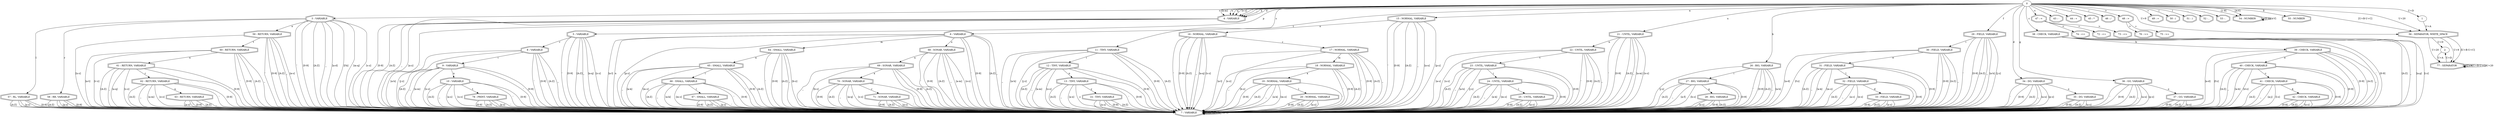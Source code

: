 digraph DFA {
    state0 [label="0"];
    state1 [label="1"];
    state2 [label="2"];
    state3 [label="3 : VARIABLE",shape=doubleoctagon];
    state4 [label="4 : VARIABLE",shape=doubleoctagon];
    state5 [label="5 : VARIABLE",shape=doubleoctagon];
    state6 [label="6 : VARIABLE",shape=doubleoctagon];
    state7 [label="7 : VARIABLE",shape=doubleoctagon];
    state8 [label="8 : VARIABLE",shape=doubleoctagon];
    state9 [label="9 : VARIABLE",shape=doubleoctagon];
    state10 [label="10 : VARIABLE",shape=doubleoctagon];
    state11 [label="11 : TINY, VARIABLE",shape=doubleoctagon];
    state12 [label="12 : TINY, VARIABLE",shape=doubleoctagon];
    state13 [label="13 : TINY, VARIABLE",shape=doubleoctagon];
    state14 [label="14 : TINY, VARIABLE",shape=doubleoctagon];
    state15 [label="15 : NORMAL, VARIABLE",shape=doubleoctagon];
    state16 [label="16 : NORMAL, VARIABLE",shape=doubleoctagon];
    state17 [label="17 : NORMAL, VARIABLE",shape=doubleoctagon];
    state18 [label="18 : NORMAL, VARIABLE",shape=doubleoctagon];
    state19 [label="19 : NORMAL, VARIABLE",shape=doubleoctagon];
    state20 [label="20 : NORMAL, VARIABLE",shape=doubleoctagon];
    state21 [label="21 : UNTIL, VARIABLE",shape=doubleoctagon];
    state22 [label="22 : UNTIL, VARIABLE",shape=doubleoctagon];
    state23 [label="23 : UNTIL, VARIABLE",shape=doubleoctagon];
    state24 [label="24 : UNTIL, VARIABLE",shape=doubleoctagon];
    state25 [label="25 : UNTIL, VARIABLE",shape=doubleoctagon];
    state26 [label="26 : BIG, VARIABLE",shape=doubleoctagon];
    state27 [label="27 : BIG, VARIABLE",shape=doubleoctagon];
    state28 [label="28 : BIG, VARIABLE",shape=doubleoctagon];
    state29 [label="29 : FIELD, VARIABLE",shape=doubleoctagon];
    state30 [label="30 : FIELD, VARIABLE",shape=doubleoctagon];
    state31 [label="31 : FIELD, VARIABLE",shape=doubleoctagon];
    state32 [label="32 : FIELD, VARIABLE",shape=doubleoctagon];
    state33 [label="33 : FIELD, VARIABLE",shape=doubleoctagon];
    state34 [label="34 : DO, VARIABLE",shape=doubleoctagon];
    state35 [label="35 : DO, VARIABLE",shape=doubleoctagon];
    state36 [label="36 : GO, VARIABLE",shape=doubleoctagon];
    state37 [label="37 : GO, VARIABLE",shape=doubleoctagon];
    state38 [label="38 : CHECK, VARIABLE",shape=doubleoctagon];
    state39 [label="39 : CHECK, VARIABLE",shape=doubleoctagon];
    state40 [label="40 : CHECK, VARIABLE",shape=doubleoctagon];
    state41 [label="41 : CHECK, VARIABLE",shape=doubleoctagon];
    state42 [label="42 : CHECK, VARIABLE",shape=doubleoctagon];
    state43 [label="43 : -",shape=doubleoctagon];
    state44 [label="44 : +",shape=doubleoctagon];
    state45 [label="45 : *",shape=doubleoctagon];
    state46 [label="46 : /",shape=doubleoctagon];
    state47 [label="47 : \<",shape=doubleoctagon];
    state48 [label="48 : \>",shape=doubleoctagon];
    state49 [label="49 : =",shape=doubleoctagon];
    state50 [label="50 : (",shape=doubleoctagon];
    state51 [label="51 : )",shape=doubleoctagon];
    state52 [label="52 : ,",shape=doubleoctagon];
    state53 [label="53 : .",shape=doubleoctagon];
    state54 [label="54 : NUMBER",shape=doubleoctagon];
    state55 [label="55 : NUMBER",shape=doubleoctagon];
    state56 [label="56 : SEPARATOR, WHITE_SPACE",shape=doubleoctagon];
    state57 [label="57 : RL, VARIABLE",shape=doubleoctagon];
    state58 [label="58 : RR, VARIABLE",shape=doubleoctagon];
    state59 [label="59 : RETURN, VARIABLE",shape=doubleoctagon];
    state60 [label="60 : RETURN, VARIABLE",shape=doubleoctagon];
    state61 [label="61 : RETURN, VARIABLE",shape=doubleoctagon];
    state62 [label="62 : RETURN, VARIABLE",shape=doubleoctagon];
    state63 [label="63 : RETURN, VARIABLE",shape=doubleoctagon];
    state64 [label="64 : SMALL, VARIABLE",shape=doubleoctagon];
    state65 [label="65 : SMALL, VARIABLE",shape=doubleoctagon];
    state66 [label="66 : SMALL, VARIABLE",shape=doubleoctagon];
    state67 [label="67 : SMALL, VARIABLE",shape=doubleoctagon];
    state68 [label="68 : SONAR, VARIABLE",shape=doubleoctagon];
    state69 [label="69 : SONAR, VARIABLE",shape=doubleoctagon];
    state70 [label="70 : SONAR, VARIABLE",shape=doubleoctagon];
    state71 [label="71 : SONAR, VARIABLE",shape=doubleoctagon];
    state72 [label="72 : \<=",shape=doubleoctagon];
    state73 [label="73 : \<\>",shape=doubleoctagon];
    state74 [label="74 : \<\<",shape=doubleoctagon];
    state75 [label="75 : \>=",shape=doubleoctagon];
    state76 [label="76 : \>\>",shape=doubleoctagon];
    state77 [label="77 : SEPARATOR",shape=doubleoctagon];
    state78 [label="78 : PRINT, VARIABLE",shape=doubleoctagon];
    state0 -> state3 [label="r"];
    state0 -> state4 [label="'"];
    state0 -> state4 [label="_"];
    state0 -> state4 [label="a"];
    state0 -> state4 [label="e"];
    state0 -> state4 [label="[h-m]"];
    state0 -> state4 [label="o"];
    state0 -> state4 [label="q"];
    state0 -> state4 [label="[v-z]"];
    state0 -> state5 [label="p"];
    state0 -> state11 [label="t"];
    state0 -> state15 [label="n"];
    state0 -> state6 [label="s"];
    state0 -> state21 [label="u"];
    state0 -> state26 [label="b"];
    state0 -> state29 [label="f"];
    state0 -> state34 [label="d"];
    state0 -> state36 [label="g"];
    state0 -> state38 [label="c"];
    state0 -> state43 [label="-"];
    state0 -> state44 [label="+"];
    state0 -> state45 [label="*"];
    state0 -> state46 [label="/"];
    state0 -> state47 [label="\<"];
    state0 -> state48 [label="\>"];
    state0 -> state49 [label="="];
    state0 -> state50 [label="("];
    state0 -> state51 [label=")"];
    state0 -> state52 [label=","];
    state0 -> state53 [label="."];
    state0 -> state1 [label="U+D"];
    state0 -> state54 [label="[1-9]"];
    state0 -> state54 [label="[A-V]"];
    state0 -> state55 [label="0"];
    state0 -> state56 [label="U+9"];
    state0 -> state56 [label="[U+B-U+C]"];
    state0 -> state56 [label="U+20"];
    state1 -> state56 [label="U+A"];
    state2 -> state77 [label="U+A"];
    state3 -> state57 [label="l"];
    state3 -> state58 [label="r"];
    state3 -> state59 [label="e"];
    state3 -> state7 [label="'"];
    state3 -> state7 [label="[0-9]"];
    state3 -> state7 [label="[A-Z]"];
    state3 -> state7 [label="_"];
    state3 -> state7 [label="[a-d]"];
    state3 -> state7 [label="[f-k]"];
    state3 -> state7 [label="[m-q]"];
    state3 -> state7 [label="[s-z]"];
    state4 -> state7 [label="'"];
    state4 -> state7 [label="[0-9]"];
    state4 -> state7 [label="[A-Z]"];
    state4 -> state7 [label="_"];
    state4 -> state7 [label="[a-z]"];
    state5 -> state8 [label="r"];
    state5 -> state7 [label="'"];
    state5 -> state7 [label="[0-9]"];
    state5 -> state7 [label="[A-Z]"];
    state5 -> state7 [label="_"];
    state5 -> state7 [label="[a-q]"];
    state5 -> state7 [label="[s-z]"];
    state6 -> state64 [label="m"];
    state6 -> state68 [label="o"];
    state6 -> state7 [label="'"];
    state6 -> state7 [label="[0-9]"];
    state6 -> state7 [label="[A-Z]"];
    state6 -> state7 [label="_"];
    state6 -> state7 [label="[a-l]"];
    state6 -> state7 [label="n"];
    state6 -> state7 [label="[p-z]"];
    state7 -> state7 [label="'"];
    state7 -> state7 [label="[0-9]"];
    state7 -> state7 [label="[A-Z]"];
    state7 -> state7 [label="_"];
    state7 -> state7 [label="[a-z]"];
    state8 -> state9 [label="i"];
    state8 -> state7 [label="'"];
    state8 -> state7 [label="[0-9]"];
    state8 -> state7 [label="[A-Z]"];
    state8 -> state7 [label="_"];
    state8 -> state7 [label="[a-h]"];
    state8 -> state7 [label="[j-z]"];
    state9 -> state10 [label="n"];
    state9 -> state7 [label="'"];
    state9 -> state7 [label="[0-9]"];
    state9 -> state7 [label="[A-Z]"];
    state9 -> state7 [label="_"];
    state9 -> state7 [label="[a-m]"];
    state9 -> state7 [label="[o-z]"];
    state10 -> state78 [label="t"];
    state10 -> state7 [label="'"];
    state10 -> state7 [label="[0-9]"];
    state10 -> state7 [label="[A-Z]"];
    state10 -> state7 [label="_"];
    state10 -> state7 [label="[a-s]"];
    state10 -> state7 [label="[u-z]"];
    state11 -> state12 [label="i"];
    state11 -> state7 [label="'"];
    state11 -> state7 [label="[0-9]"];
    state11 -> state7 [label="[A-Z]"];
    state11 -> state7 [label="_"];
    state11 -> state7 [label="[a-h]"];
    state11 -> state7 [label="[j-z]"];
    state12 -> state13 [label="n"];
    state12 -> state7 [label="'"];
    state12 -> state7 [label="[0-9]"];
    state12 -> state7 [label="[A-Z]"];
    state12 -> state7 [label="_"];
    state12 -> state7 [label="[a-m]"];
    state12 -> state7 [label="[o-z]"];
    state13 -> state14 [label="y"];
    state13 -> state7 [label="'"];
    state13 -> state7 [label="[0-9]"];
    state13 -> state7 [label="[A-Z]"];
    state13 -> state7 [label="_"];
    state13 -> state7 [label="[a-x]"];
    state13 -> state7 [label="z"];
    state14 -> state7 [label="'"];
    state14 -> state7 [label="[0-9]"];
    state14 -> state7 [label="[A-Z]"];
    state14 -> state7 [label="_"];
    state14 -> state7 [label="[a-z]"];
    state15 -> state16 [label="o"];
    state15 -> state7 [label="'"];
    state15 -> state7 [label="[0-9]"];
    state15 -> state7 [label="[A-Z]"];
    state15 -> state7 [label="_"];
    state15 -> state7 [label="[a-n]"];
    state15 -> state7 [label="[p-z]"];
    state16 -> state17 [label="r"];
    state16 -> state7 [label="'"];
    state16 -> state7 [label="[0-9]"];
    state16 -> state7 [label="[A-Z]"];
    state16 -> state7 [label="_"];
    state16 -> state7 [label="[a-q]"];
    state16 -> state7 [label="[s-z]"];
    state17 -> state18 [label="m"];
    state17 -> state7 [label="'"];
    state17 -> state7 [label="[0-9]"];
    state17 -> state7 [label="[A-Z]"];
    state17 -> state7 [label="_"];
    state17 -> state7 [label="[a-l]"];
    state17 -> state7 [label="[n-z]"];
    state18 -> state19 [label="a"];
    state18 -> state7 [label="'"];
    state18 -> state7 [label="[0-9]"];
    state18 -> state7 [label="[A-Z]"];
    state18 -> state7 [label="_"];
    state18 -> state7 [label="[b-z]"];
    state19 -> state20 [label="l"];
    state19 -> state7 [label="'"];
    state19 -> state7 [label="[0-9]"];
    state19 -> state7 [label="[A-Z]"];
    state19 -> state7 [label="_"];
    state19 -> state7 [label="[a-k]"];
    state19 -> state7 [label="[m-z]"];
    state20 -> state7 [label="'"];
    state20 -> state7 [label="[0-9]"];
    state20 -> state7 [label="[A-Z]"];
    state20 -> state7 [label="_"];
    state20 -> state7 [label="[a-z]"];
    state21 -> state22 [label="n"];
    state21 -> state7 [label="'"];
    state21 -> state7 [label="[0-9]"];
    state21 -> state7 [label="[A-Z]"];
    state21 -> state7 [label="_"];
    state21 -> state7 [label="[a-m]"];
    state21 -> state7 [label="[o-z]"];
    state22 -> state23 [label="t"];
    state22 -> state7 [label="'"];
    state22 -> state7 [label="[0-9]"];
    state22 -> state7 [label="[A-Z]"];
    state22 -> state7 [label="_"];
    state22 -> state7 [label="[a-s]"];
    state22 -> state7 [label="[u-z]"];
    state23 -> state24 [label="i"];
    state23 -> state7 [label="'"];
    state23 -> state7 [label="[0-9]"];
    state23 -> state7 [label="[A-Z]"];
    state23 -> state7 [label="_"];
    state23 -> state7 [label="[a-h]"];
    state23 -> state7 [label="[j-z]"];
    state24 -> state25 [label="l"];
    state24 -> state7 [label="'"];
    state24 -> state7 [label="[0-9]"];
    state24 -> state7 [label="[A-Z]"];
    state24 -> state7 [label="_"];
    state24 -> state7 [label="[a-k]"];
    state24 -> state7 [label="[m-z]"];
    state25 -> state7 [label="'"];
    state25 -> state7 [label="[0-9]"];
    state25 -> state7 [label="[A-Z]"];
    state25 -> state7 [label="_"];
    state25 -> state7 [label="[a-z]"];
    state26 -> state27 [label="i"];
    state26 -> state7 [label="'"];
    state26 -> state7 [label="[0-9]"];
    state26 -> state7 [label="[A-Z]"];
    state26 -> state7 [label="_"];
    state26 -> state7 [label="[a-h]"];
    state26 -> state7 [label="[j-z]"];
    state27 -> state28 [label="g"];
    state27 -> state7 [label="'"];
    state27 -> state7 [label="[0-9]"];
    state27 -> state7 [label="[A-Z]"];
    state27 -> state7 [label="_"];
    state27 -> state7 [label="[a-f]"];
    state27 -> state7 [label="[h-z]"];
    state28 -> state7 [label="'"];
    state28 -> state7 [label="[0-9]"];
    state28 -> state7 [label="[A-Z]"];
    state28 -> state7 [label="_"];
    state28 -> state7 [label="[a-z]"];
    state29 -> state30 [label="i"];
    state29 -> state7 [label="'"];
    state29 -> state7 [label="[0-9]"];
    state29 -> state7 [label="[A-Z]"];
    state29 -> state7 [label="_"];
    state29 -> state7 [label="[a-h]"];
    state29 -> state7 [label="[j-z]"];
    state30 -> state31 [label="e"];
    state30 -> state7 [label="'"];
    state30 -> state7 [label="[0-9]"];
    state30 -> state7 [label="[A-Z]"];
    state30 -> state7 [label="_"];
    state30 -> state7 [label="[a-d]"];
    state30 -> state7 [label="[f-z]"];
    state31 -> state32 [label="l"];
    state31 -> state7 [label="'"];
    state31 -> state7 [label="[0-9]"];
    state31 -> state7 [label="[A-Z]"];
    state31 -> state7 [label="_"];
    state31 -> state7 [label="[a-k]"];
    state31 -> state7 [label="[m-z]"];
    state32 -> state33 [label="d"];
    state32 -> state7 [label="'"];
    state32 -> state7 [label="[0-9]"];
    state32 -> state7 [label="[A-Z]"];
    state32 -> state7 [label="_"];
    state32 -> state7 [label="[a-c]"];
    state32 -> state7 [label="[e-z]"];
    state33 -> state7 [label="'"];
    state33 -> state7 [label="[0-9]"];
    state33 -> state7 [label="[A-Z]"];
    state33 -> state7 [label="_"];
    state33 -> state7 [label="[a-z]"];
    state34 -> state35 [label="o"];
    state34 -> state7 [label="'"];
    state34 -> state7 [label="[0-9]"];
    state34 -> state7 [label="[A-Z]"];
    state34 -> state7 [label="_"];
    state34 -> state7 [label="[a-n]"];
    state34 -> state7 [label="[p-z]"];
    state35 -> state7 [label="'"];
    state35 -> state7 [label="[0-9]"];
    state35 -> state7 [label="[A-Z]"];
    state35 -> state7 [label="_"];
    state35 -> state7 [label="[a-z]"];
    state36 -> state37 [label="o"];
    state36 -> state7 [label="'"];
    state36 -> state7 [label="[0-9]"];
    state36 -> state7 [label="[A-Z]"];
    state36 -> state7 [label="_"];
    state36 -> state7 [label="[a-n]"];
    state36 -> state7 [label="[p-z]"];
    state37 -> state7 [label="'"];
    state37 -> state7 [label="[0-9]"];
    state37 -> state7 [label="[A-Z]"];
    state37 -> state7 [label="_"];
    state37 -> state7 [label="[a-z]"];
    state38 -> state39 [label="h"];
    state38 -> state7 [label="'"];
    state38 -> state7 [label="[0-9]"];
    state38 -> state7 [label="[A-Z]"];
    state38 -> state7 [label="_"];
    state38 -> state7 [label="[a-g]"];
    state38 -> state7 [label="[i-z]"];
    state39 -> state40 [label="e"];
    state39 -> state7 [label="'"];
    state39 -> state7 [label="[0-9]"];
    state39 -> state7 [label="[A-Z]"];
    state39 -> state7 [label="_"];
    state39 -> state7 [label="[a-d]"];
    state39 -> state7 [label="[f-z]"];
    state40 -> state41 [label="c"];
    state40 -> state7 [label="'"];
    state40 -> state7 [label="[0-9]"];
    state40 -> state7 [label="[A-Z]"];
    state40 -> state7 [label="_"];
    state40 -> state7 [label="[a-b]"];
    state40 -> state7 [label="[d-z]"];
    state41 -> state42 [label="k"];
    state41 -> state7 [label="'"];
    state41 -> state7 [label="[0-9]"];
    state41 -> state7 [label="[A-Z]"];
    state41 -> state7 [label="_"];
    state41 -> state7 [label="[a-j]"];
    state41 -> state7 [label="[l-z]"];
    state42 -> state7 [label="'"];
    state42 -> state7 [label="[0-9]"];
    state42 -> state7 [label="[A-Z]"];
    state42 -> state7 [label="_"];
    state42 -> state7 [label="[a-z]"];
    state47 -> state72 [label="="];
    state47 -> state73 [label="\>"];
    state47 -> state74 [label="\<"];
    state48 -> state75 [label="="];
    state48 -> state76 [label="\>"];
    state54 -> state54 [label="[0-9]"];
    state54 -> state54 [label="[A-V]"];
    state56 -> state2 [label="U+D"];
    state56 -> state77 [label="U+9"];
    state56 -> state77 [label="[U+B-U+C]"];
    state56 -> state77 [label="U+20"];
    state57 -> state7 [label="'"];
    state57 -> state7 [label="[0-9]"];
    state57 -> state7 [label="[A-Z]"];
    state57 -> state7 [label="_"];
    state57 -> state7 [label="[a-z]"];
    state58 -> state7 [label="'"];
    state58 -> state7 [label="[0-9]"];
    state58 -> state7 [label="[A-Z]"];
    state58 -> state7 [label="_"];
    state58 -> state7 [label="[a-z]"];
    state59 -> state60 [label="t"];
    state59 -> state7 [label="'"];
    state59 -> state7 [label="[0-9]"];
    state59 -> state7 [label="[A-Z]"];
    state59 -> state7 [label="_"];
    state59 -> state7 [label="[a-s]"];
    state59 -> state7 [label="[u-z]"];
    state60 -> state61 [label="u"];
    state60 -> state7 [label="'"];
    state60 -> state7 [label="[0-9]"];
    state60 -> state7 [label="[A-Z]"];
    state60 -> state7 [label="_"];
    state60 -> state7 [label="[a-t]"];
    state60 -> state7 [label="[v-z]"];
    state61 -> state62 [label="r"];
    state61 -> state7 [label="'"];
    state61 -> state7 [label="[0-9]"];
    state61 -> state7 [label="[A-Z]"];
    state61 -> state7 [label="_"];
    state61 -> state7 [label="[a-q]"];
    state61 -> state7 [label="[s-z]"];
    state62 -> state63 [label="n"];
    state62 -> state7 [label="'"];
    state62 -> state7 [label="[0-9]"];
    state62 -> state7 [label="[A-Z]"];
    state62 -> state7 [label="_"];
    state62 -> state7 [label="[a-m]"];
    state62 -> state7 [label="[o-z]"];
    state63 -> state7 [label="'"];
    state63 -> state7 [label="[0-9]"];
    state63 -> state7 [label="[A-Z]"];
    state63 -> state7 [label="_"];
    state63 -> state7 [label="[a-z]"];
    state64 -> state65 [label="a"];
    state64 -> state7 [label="'"];
    state64 -> state7 [label="[0-9]"];
    state64 -> state7 [label="[A-Z]"];
    state64 -> state7 [label="_"];
    state64 -> state7 [label="[b-z]"];
    state65 -> state66 [label="l"];
    state65 -> state7 [label="'"];
    state65 -> state7 [label="[0-9]"];
    state65 -> state7 [label="[A-Z]"];
    state65 -> state7 [label="_"];
    state65 -> state7 [label="[a-k]"];
    state65 -> state7 [label="[m-z]"];
    state66 -> state67 [label="l"];
    state66 -> state7 [label="'"];
    state66 -> state7 [label="[0-9]"];
    state66 -> state7 [label="[A-Z]"];
    state66 -> state7 [label="_"];
    state66 -> state7 [label="[a-k]"];
    state66 -> state7 [label="[m-z]"];
    state67 -> state7 [label="'"];
    state67 -> state7 [label="[0-9]"];
    state67 -> state7 [label="[A-Z]"];
    state67 -> state7 [label="_"];
    state67 -> state7 [label="[a-z]"];
    state68 -> state69 [label="n"];
    state68 -> state7 [label="'"];
    state68 -> state7 [label="[0-9]"];
    state68 -> state7 [label="[A-Z]"];
    state68 -> state7 [label="_"];
    state68 -> state7 [label="[a-m]"];
    state68 -> state7 [label="[o-z]"];
    state69 -> state70 [label="a"];
    state69 -> state7 [label="'"];
    state69 -> state7 [label="[0-9]"];
    state69 -> state7 [label="[A-Z]"];
    state69 -> state7 [label="_"];
    state69 -> state7 [label="[b-z]"];
    state70 -> state71 [label="r"];
    state70 -> state7 [label="'"];
    state70 -> state7 [label="[0-9]"];
    state70 -> state7 [label="[A-Z]"];
    state70 -> state7 [label="_"];
    state70 -> state7 [label="[a-q]"];
    state70 -> state7 [label="[s-z]"];
    state71 -> state7 [label="'"];
    state71 -> state7 [label="[0-9]"];
    state71 -> state7 [label="[A-Z]"];
    state71 -> state7 [label="_"];
    state71 -> state7 [label="[a-z]"];
    state77 -> state2 [label="U+D"];
    state77 -> state77 [label="U+9"];
    state77 -> state77 [label="[U+B-U+C]"];
    state77 -> state77 [label="U+20"];
    state78 -> state7 [label="'"];
    state78 -> state7 [label="[0-9]"];
    state78 -> state7 [label="[A-Z]"];
    state78 -> state7 [label="_"];
    state78 -> state7 [label="[a-z]"];
}
